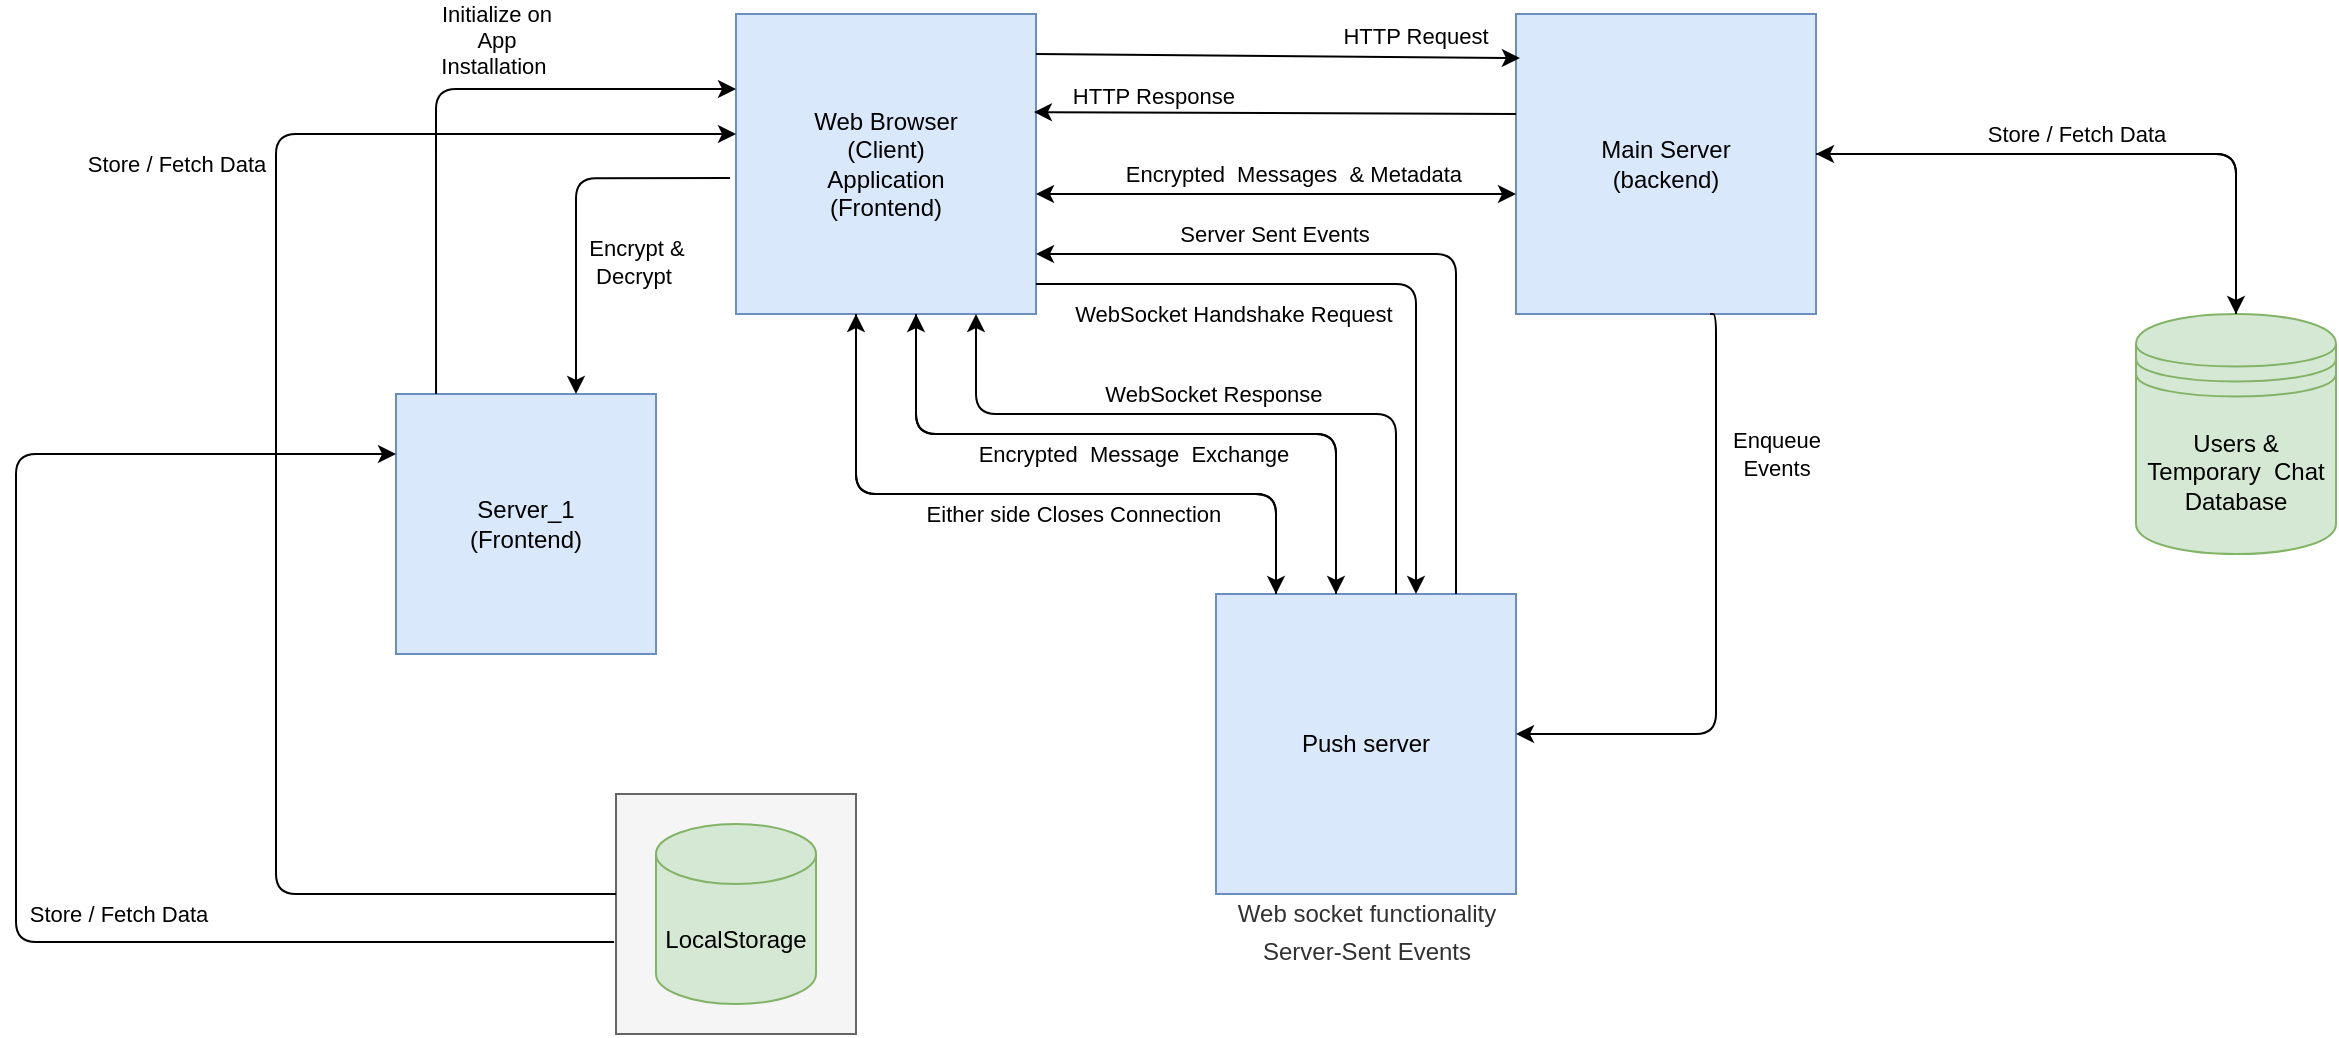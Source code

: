 <mxfile version="14.7.2" type="github"><diagram id="vJm_TSjX273ITuOUPI8p" name="Page-1"><mxGraphModel dx="2272" dy="794" grid="1" gridSize="10" guides="1" tooltips="1" connect="1" arrows="1" fold="1" page="1" pageScale="1" pageWidth="850" pageHeight="1100" background="#ffffff" math="0" shadow="0"><root><mxCell id="0"/><mxCell id="1" parent="0"/><mxCell id="C0Nlyr7ENjd-se1PYKUj-1" value="Web Browser&lt;br&gt;(Client)&lt;br&gt;Application&lt;br&gt;(Frontend)&lt;br&gt;" style="whiteSpace=wrap;html=1;aspect=fixed;fillColor=#dae8fc;strokeColor=#6c8ebf;fontFamily=Helvetica;align=center;" vertex="1" parent="1"><mxGeometry x="-50" y="80" width="150" height="150" as="geometry"/></mxCell><mxCell id="C0Nlyr7ENjd-se1PYKUj-2" value="Server_1&lt;br&gt;(Frontend)" style="whiteSpace=wrap;html=1;aspect=fixed;fillColor=#dae8fc;strokeColor=#6c8ebf;fontFamily=Helvetica;align=center;" vertex="1" parent="1"><mxGeometry x="-220" y="270" width="130" height="130" as="geometry"/></mxCell><mxCell id="C0Nlyr7ENjd-se1PYKUj-3" value="Main Server&lt;br&gt;(backend)" style="whiteSpace=wrap;html=1;aspect=fixed;fillColor=#dae8fc;strokeColor=#6c8ebf;fontFamily=Helvetica;align=center;" vertex="1" parent="1"><mxGeometry x="340" y="80" width="150" height="150" as="geometry"/></mxCell><mxCell id="C0Nlyr7ENjd-se1PYKUj-4" value="Push server" style="whiteSpace=wrap;html=1;aspect=fixed;fillColor=#dae8fc;strokeColor=#6c8ebf;fontFamily=Helvetica;align=center;" vertex="1" parent="1"><mxGeometry x="190" y="370" width="150" height="150" as="geometry"/></mxCell><mxCell id="C0Nlyr7ENjd-se1PYKUj-5" value="&lt;font style=&quot;font-size: 12px&quot;&gt;&lt;span style=&quot;color: rgb(49, 49, 49); background-color: rgb(255, 255, 255);&quot;&gt;Web socket functionality&lt;br&gt;&lt;/span&gt;&lt;span style=&quot;box-sizing: inherit; margin: 0px; padding: 0px; border: 0px; font-stretch: inherit; line-height: inherit; vertical-align: baseline; color: rgb(49, 49, 49); background-color: rgb(255, 255, 255);&quot;&gt;Server-Sent Events&lt;/span&gt;&lt;/font&gt;&lt;span style=&quot;color: rgb(49, 49, 49); font-size: 18px; background-color: rgb(255, 255, 255);&quot;&gt;&lt;br&gt;&lt;/span&gt;" style="text;html=1;align=center;verticalAlign=middle;resizable=0;points=[];autosize=1;strokeColor=none;fontFamily=Helvetica;" vertex="1" parent="1"><mxGeometry x="195" y="520" width="140" height="40" as="geometry"/></mxCell><mxCell id="C0Nlyr7ENjd-se1PYKUj-6" value="Users &amp;amp; Temporary&amp;nbsp; Chat Database" style="shape=datastore;whiteSpace=wrap;html=1;fillColor=#d5e8d4;strokeColor=#82b366;fontFamily=Helvetica;align=center;" vertex="1" parent="1"><mxGeometry x="650" y="230" width="100" height="120" as="geometry"/></mxCell><mxCell id="C0Nlyr7ENjd-se1PYKUj-7" value="" style="whiteSpace=wrap;html=1;aspect=fixed;fillColor=#f5f5f5;strokeColor=#666666;fontColor=#333333;fontFamily=Helvetica;align=center;" vertex="1" parent="1"><mxGeometry x="-110" y="470" width="120" height="120" as="geometry"/></mxCell><mxCell id="C0Nlyr7ENjd-se1PYKUj-8" value="" style="endArrow=classic;html=1;entryX=0.013;entryY=0.147;entryDx=0;entryDy=0;entryPerimeter=0;fontFamily=Helvetica;align=center;" edge="1" parent="1" target="C0Nlyr7ENjd-se1PYKUj-3"><mxGeometry width="50" height="50" relative="1" as="geometry"><mxPoint x="100" y="100" as="sourcePoint"/><mxPoint x="330" y="100" as="targetPoint"/></mxGeometry></mxCell><mxCell id="C0Nlyr7ENjd-se1PYKUj-9" value="HTTP Request&amp;nbsp;" style="edgeLabel;html=1;align=center;verticalAlign=middle;resizable=0;points=[];fontFamily=Helvetica;" vertex="1" connectable="0" parent="C0Nlyr7ENjd-se1PYKUj-8"><mxGeometry x="0.218" y="-2" relative="1" as="geometry"><mxPoint x="43" y="-12" as="offset"/></mxGeometry></mxCell><mxCell id="C0Nlyr7ENjd-se1PYKUj-10" value="" style="endArrow=classic;html=1;entryX=0.993;entryY=0.327;entryDx=0;entryDy=0;entryPerimeter=0;fontFamily=Helvetica;align=center;" edge="1" parent="1" target="C0Nlyr7ENjd-se1PYKUj-1"><mxGeometry width="50" height="50" relative="1" as="geometry"><mxPoint x="340" y="130" as="sourcePoint"/><mxPoint x="160" y="130" as="targetPoint"/></mxGeometry></mxCell><mxCell id="C0Nlyr7ENjd-se1PYKUj-11" value="HTTP Response&amp;nbsp;" style="edgeLabel;html=1;align=center;verticalAlign=middle;resizable=0;points=[];fontFamily=Helvetica;" vertex="1" connectable="0" parent="C0Nlyr7ENjd-se1PYKUj-10"><mxGeometry x="0.218" y="-2" relative="1" as="geometry"><mxPoint x="-33" y="-7" as="offset"/></mxGeometry></mxCell><mxCell id="C0Nlyr7ENjd-se1PYKUj-13" value="" style="endArrow=classic;startArrow=classic;html=1;exitX=0;exitY=0.6;exitDx=0;exitDy=0;exitPerimeter=0;fontFamily=Helvetica;align=center;" edge="1" parent="1" source="C0Nlyr7ENjd-se1PYKUj-3"><mxGeometry width="50" height="50" relative="1" as="geometry"><mxPoint x="240" y="170" as="sourcePoint"/><mxPoint x="100" y="170" as="targetPoint"/></mxGeometry></mxCell><mxCell id="C0Nlyr7ENjd-se1PYKUj-14" value="Encrypted&amp;nbsp; Messages&amp;nbsp; &amp;amp; Metadata&amp;nbsp;" style="edgeLabel;html=1;align=center;verticalAlign=middle;resizable=0;points=[];fontFamily=Helvetica;" vertex="1" connectable="0" parent="C0Nlyr7ENjd-se1PYKUj-13"><mxGeometry x="-0.2" y="-2" relative="1" as="geometry"><mxPoint x="-14" y="-8" as="offset"/></mxGeometry></mxCell><mxCell id="C0Nlyr7ENjd-se1PYKUj-40" value="" style="edgeStyle=segmentEdgeStyle;endArrow=classic;html=1;entryX=0.5;entryY=0;entryDx=0;entryDy=0;fontFamily=Helvetica;align=center;" edge="1" parent="1" target="C0Nlyr7ENjd-se1PYKUj-6"><mxGeometry width="50" height="50" relative="1" as="geometry"><mxPoint x="490" y="150" as="sourcePoint"/><mxPoint x="630" y="80" as="targetPoint"/></mxGeometry></mxCell><mxCell id="C0Nlyr7ENjd-se1PYKUj-41" value="Store / Fetch Data" style="edgeLabel;html=1;align=center;verticalAlign=middle;resizable=0;points=[];fontFamily=Helvetica;" vertex="1" connectable="0" parent="C0Nlyr7ENjd-se1PYKUj-40"><mxGeometry x="0.08" y="2" relative="1" as="geometry"><mxPoint x="-27" y="-8" as="offset"/></mxGeometry></mxCell><mxCell id="C0Nlyr7ENjd-se1PYKUj-42" value="" style="edgeStyle=segmentEdgeStyle;endArrow=classic;html=1;exitX=0.5;exitY=0;exitDx=0;exitDy=0;fontFamily=Helvetica;align=center;" edge="1" parent="1" source="C0Nlyr7ENjd-se1PYKUj-6"><mxGeometry width="50" height="50" relative="1" as="geometry"><mxPoint x="700" y="150" as="sourcePoint"/><mxPoint x="490" y="150" as="targetPoint"/><Array as="points"><mxPoint x="700" y="150"/></Array></mxGeometry></mxCell><mxCell id="C0Nlyr7ENjd-se1PYKUj-44" value="" style="edgeStyle=segmentEdgeStyle;endArrow=classic;html=1;exitX=0.647;exitY=1;exitDx=0;exitDy=0;exitPerimeter=0;fontFamily=Helvetica;align=center;" edge="1" parent="1" source="C0Nlyr7ENjd-se1PYKUj-3"><mxGeometry width="50" height="50" relative="1" as="geometry"><mxPoint x="440" y="300" as="sourcePoint"/><mxPoint x="340" y="440" as="targetPoint"/><Array as="points"><mxPoint x="440" y="230"/><mxPoint x="440" y="440"/></Array></mxGeometry></mxCell><mxCell id="C0Nlyr7ENjd-se1PYKUj-45" value="Enqueue&lt;br&gt;Events" style="edgeLabel;html=1;align=center;verticalAlign=middle;resizable=0;points=[];fontFamily=Helvetica;" vertex="1" connectable="0" parent="C0Nlyr7ENjd-se1PYKUj-44"><mxGeometry x="-0.6" y="-1" relative="1" as="geometry"><mxPoint x="31" y="10" as="offset"/></mxGeometry></mxCell><mxCell id="C0Nlyr7ENjd-se1PYKUj-50" value="" style="edgeStyle=segmentEdgeStyle;endArrow=classic;html=1;entryX=0;entryY=0.25;entryDx=0;entryDy=0;exitX=0.154;exitY=0;exitDx=0;exitDy=0;exitPerimeter=0;fontFamily=Helvetica;align=center;" edge="1" parent="1" source="C0Nlyr7ENjd-se1PYKUj-2" target="C0Nlyr7ENjd-se1PYKUj-1"><mxGeometry width="50" height="50" relative="1" as="geometry"><mxPoint x="-200" y="260" as="sourcePoint"/><mxPoint x="-160" y="120" as="targetPoint"/><Array as="points"><mxPoint x="-200" y="118"/></Array></mxGeometry></mxCell><mxCell id="C0Nlyr7ENjd-se1PYKUj-51" value="Initialize on&lt;br&gt;App&lt;br&gt;Installation&amp;nbsp;" style="edgeLabel;html=1;align=center;verticalAlign=middle;resizable=0;points=[];fontFamily=Helvetica;" vertex="1" connectable="0" parent="C0Nlyr7ENjd-se1PYKUj-50"><mxGeometry x="-0.33" relative="1" as="geometry"><mxPoint x="30" y="-76" as="offset"/></mxGeometry></mxCell><mxCell id="C0Nlyr7ENjd-se1PYKUj-52" value="" style="edgeStyle=segmentEdgeStyle;endArrow=classic;html=1;exitX=-0.02;exitY=0.547;exitDx=0;exitDy=0;exitPerimeter=0;fontFamily=Helvetica;align=center;" edge="1" parent="1" source="C0Nlyr7ENjd-se1PYKUj-1"><mxGeometry width="50" height="50" relative="1" as="geometry"><mxPoint x="-269.98" y="418.47" as="sourcePoint"/><mxPoint x="-130" y="270" as="targetPoint"/><Array as="points"><mxPoint x="-130" y="162"/><mxPoint x="-130" y="270"/></Array></mxGeometry></mxCell><mxCell id="C0Nlyr7ENjd-se1PYKUj-54" value="Encrypt &amp;amp;&lt;br&gt;Decrypt&amp;nbsp;" style="edgeLabel;html=1;align=center;verticalAlign=middle;resizable=0;points=[];fontFamily=Helvetica;" vertex="1" connectable="0" parent="C0Nlyr7ENjd-se1PYKUj-52"><mxGeometry x="0.286" relative="1" as="geometry"><mxPoint x="30" as="offset"/></mxGeometry></mxCell><mxCell id="C0Nlyr7ENjd-se1PYKUj-55" value="" style="edgeStyle=segmentEdgeStyle;endArrow=classic;html=1;exitX=0.8;exitY=0;exitDx=0;exitDy=0;exitPerimeter=0;fontFamily=Helvetica;align=center;" edge="1" parent="1" source="C0Nlyr7ENjd-se1PYKUj-4"><mxGeometry width="50" height="50" relative="1" as="geometry"><mxPoint x="310" y="280" as="sourcePoint"/><mxPoint x="100" y="200" as="targetPoint"/><Array as="points"><mxPoint x="310" y="200"/></Array></mxGeometry></mxCell><mxCell id="C0Nlyr7ENjd-se1PYKUj-56" value="Server Sent Events" style="edgeLabel;html=1;align=center;verticalAlign=middle;resizable=0;points=[];fontFamily=Helvetica;" vertex="1" connectable="0" parent="C0Nlyr7ENjd-se1PYKUj-55"><mxGeometry x="0.374" relative="1" as="geometry"><mxPoint y="-10" as="offset"/></mxGeometry></mxCell><mxCell id="C0Nlyr7ENjd-se1PYKUj-57" value="" style="edgeStyle=segmentEdgeStyle;endArrow=classic;html=1;fontFamily=Helvetica;align=center;" edge="1" parent="1"><mxGeometry width="50" height="50" relative="1" as="geometry"><mxPoint x="100" y="215" as="sourcePoint"/><mxPoint x="290" y="370" as="targetPoint"/><Array as="points"><mxPoint x="290" y="215"/><mxPoint x="290" y="365"/></Array></mxGeometry></mxCell><mxCell id="C0Nlyr7ENjd-se1PYKUj-58" value="WebSocket Handshake Request&amp;nbsp;" style="edgeLabel;html=1;align=center;verticalAlign=middle;resizable=0;points=[];fontFamily=Helvetica;" vertex="1" connectable="0" parent="C0Nlyr7ENjd-se1PYKUj-57"><mxGeometry x="0.374" relative="1" as="geometry"><mxPoint x="-90" y="-32" as="offset"/></mxGeometry></mxCell><mxCell id="C0Nlyr7ENjd-se1PYKUj-61" value="" style="edgeStyle=segmentEdgeStyle;endArrow=classic;html=1;exitX=0.8;exitY=0;exitDx=0;exitDy=0;exitPerimeter=0;fontFamily=Helvetica;align=center;" edge="1" parent="1"><mxGeometry width="50" height="50" relative="1" as="geometry"><mxPoint x="280" y="370" as="sourcePoint"/><mxPoint x="70" y="230" as="targetPoint"/><Array as="points"><mxPoint x="280" y="280"/><mxPoint x="70" y="280"/></Array></mxGeometry></mxCell><mxCell id="C0Nlyr7ENjd-se1PYKUj-62" value="WebSocket Response&amp;nbsp;" style="edgeLabel;html=1;align=center;verticalAlign=middle;resizable=0;points=[];fontFamily=Helvetica;" vertex="1" connectable="0" parent="C0Nlyr7ENjd-se1PYKUj-61"><mxGeometry x="0.374" relative="1" as="geometry"><mxPoint x="60" y="-10" as="offset"/></mxGeometry></mxCell><mxCell id="C0Nlyr7ENjd-se1PYKUj-63" value="" style="edgeStyle=segmentEdgeStyle;endArrow=classic;html=1;exitX=0.8;exitY=0;exitDx=0;exitDy=0;exitPerimeter=0;fontFamily=Helvetica;align=center;" edge="1" parent="1"><mxGeometry width="50" height="50" relative="1" as="geometry"><mxPoint x="250" y="370" as="sourcePoint"/><mxPoint x="40" y="230" as="targetPoint"/><Array as="points"><mxPoint x="250" y="290"/><mxPoint x="40" y="290"/></Array></mxGeometry></mxCell><mxCell id="C0Nlyr7ENjd-se1PYKUj-64" value="Encrypted&amp;nbsp; Message&amp;nbsp; Exchange&amp;nbsp;" style="edgeLabel;html=1;align=center;verticalAlign=middle;resizable=0;points=[];fontFamily=Helvetica;" vertex="1" connectable="0" parent="C0Nlyr7ENjd-se1PYKUj-63"><mxGeometry x="0.374" relative="1" as="geometry"><mxPoint x="60" y="10" as="offset"/></mxGeometry></mxCell><mxCell id="C0Nlyr7ENjd-se1PYKUj-65" value="" style="edgeStyle=segmentEdgeStyle;endArrow=classic;html=1;exitX=0.8;exitY=0;exitDx=0;exitDy=0;exitPerimeter=0;fontFamily=Helvetica;align=center;" edge="1" parent="1"><mxGeometry width="50" height="50" relative="1" as="geometry"><mxPoint x="40" y="230" as="sourcePoint"/><mxPoint x="250" y="370" as="targetPoint"/><Array as="points"><mxPoint x="40" y="290"/><mxPoint x="250" y="290"/></Array></mxGeometry></mxCell><mxCell id="C0Nlyr7ENjd-se1PYKUj-67" value="" style="edgeStyle=segmentEdgeStyle;endArrow=classic;html=1;exitX=0.8;exitY=0;exitDx=0;exitDy=0;exitPerimeter=0;fontFamily=Helvetica;align=center;" edge="1" parent="1"><mxGeometry width="50" height="50" relative="1" as="geometry"><mxPoint x="10" y="230" as="sourcePoint"/><mxPoint x="220" y="370" as="targetPoint"/><Array as="points"><mxPoint x="10" y="320"/><mxPoint x="220" y="320"/></Array></mxGeometry></mxCell><mxCell id="C0Nlyr7ENjd-se1PYKUj-68" value="" style="edgeStyle=segmentEdgeStyle;endArrow=classic;html=1;exitX=0.8;exitY=0;exitDx=0;exitDy=0;exitPerimeter=0;fontFamily=Helvetica;align=center;" edge="1" parent="1"><mxGeometry width="50" height="50" relative="1" as="geometry"><mxPoint x="220" y="370" as="sourcePoint"/><mxPoint x="10" y="230" as="targetPoint"/><Array as="points"><mxPoint x="220" y="320"/><mxPoint x="10" y="320"/></Array></mxGeometry></mxCell><mxCell id="C0Nlyr7ENjd-se1PYKUj-72" value="Either side Closes Connection&amp;nbsp;" style="edgeLabel;html=1;align=center;verticalAlign=middle;resizable=0;points=[];fontFamily=Helvetica;" vertex="1" connectable="0" parent="C0Nlyr7ENjd-se1PYKUj-68"><mxGeometry x="-0.034" y="2" relative="1" as="geometry"><mxPoint x="19" y="8" as="offset"/></mxGeometry></mxCell><mxCell id="C0Nlyr7ENjd-se1PYKUj-73" value="" style="edgeStyle=segmentEdgeStyle;endArrow=classic;html=1;entryX=0;entryY=0.25;entryDx=0;entryDy=0;exitX=0;exitY=0.417;exitDx=0;exitDy=0;exitPerimeter=0;fontFamily=Helvetica;align=center;" edge="1" parent="1" source="C0Nlyr7ENjd-se1PYKUj-7"><mxGeometry width="50" height="50" relative="1" as="geometry"><mxPoint x="-280" y="520" as="sourcePoint"/><mxPoint x="-50" y="140" as="targetPoint"/><Array as="points"><mxPoint x="-280" y="520"/><mxPoint x="-280" y="140"/></Array></mxGeometry></mxCell><mxCell id="C0Nlyr7ENjd-se1PYKUj-74" value="Store / Fetch Data" style="edgeLabel;html=1;align=center;verticalAlign=middle;resizable=0;points=[];fontFamily=Helvetica;" vertex="1" connectable="0" parent="C0Nlyr7ENjd-se1PYKUj-73"><mxGeometry x="-0.33" relative="1" as="geometry"><mxPoint x="-50" y="-274" as="offset"/></mxGeometry></mxCell><mxCell id="C0Nlyr7ENjd-se1PYKUj-75" value="" style="edgeStyle=segmentEdgeStyle;endArrow=classic;html=1;entryX=0;entryY=0.25;entryDx=0;entryDy=0;exitX=-0.008;exitY=0.617;exitDx=0;exitDy=0;exitPerimeter=0;fontFamily=Helvetica;align=center;" edge="1" parent="1" source="C0Nlyr7ENjd-se1PYKUj-7"><mxGeometry width="50" height="50" relative="1" as="geometry"><mxPoint x="-280" y="680.04" as="sourcePoint"/><mxPoint x="-220" y="300" as="targetPoint"/><Array as="points"><mxPoint x="-410" y="544"/><mxPoint x="-410" y="300"/></Array></mxGeometry></mxCell><mxCell id="C0Nlyr7ENjd-se1PYKUj-76" value="Store / Fetch Data" style="edgeLabel;html=1;align=center;verticalAlign=middle;resizable=0;points=[];fontFamily=Helvetica;" vertex="1" connectable="0" parent="C0Nlyr7ENjd-se1PYKUj-75"><mxGeometry x="-0.33" relative="1" as="geometry"><mxPoint x="-3" y="-14" as="offset"/></mxGeometry></mxCell><mxCell id="C0Nlyr7ENjd-se1PYKUj-77" value="&lt;span&gt;LocalStorage&lt;/span&gt;" style="shape=cylinder3;whiteSpace=wrap;html=1;boundedLbl=1;backgroundOutline=1;size=15;fillColor=#d5e8d4;strokeColor=#82b366;fontFamily=Helvetica;align=center;" vertex="1" parent="1"><mxGeometry x="-90" y="485" width="80" height="90" as="geometry"/></mxCell></root></mxGraphModel></diagram></mxfile>